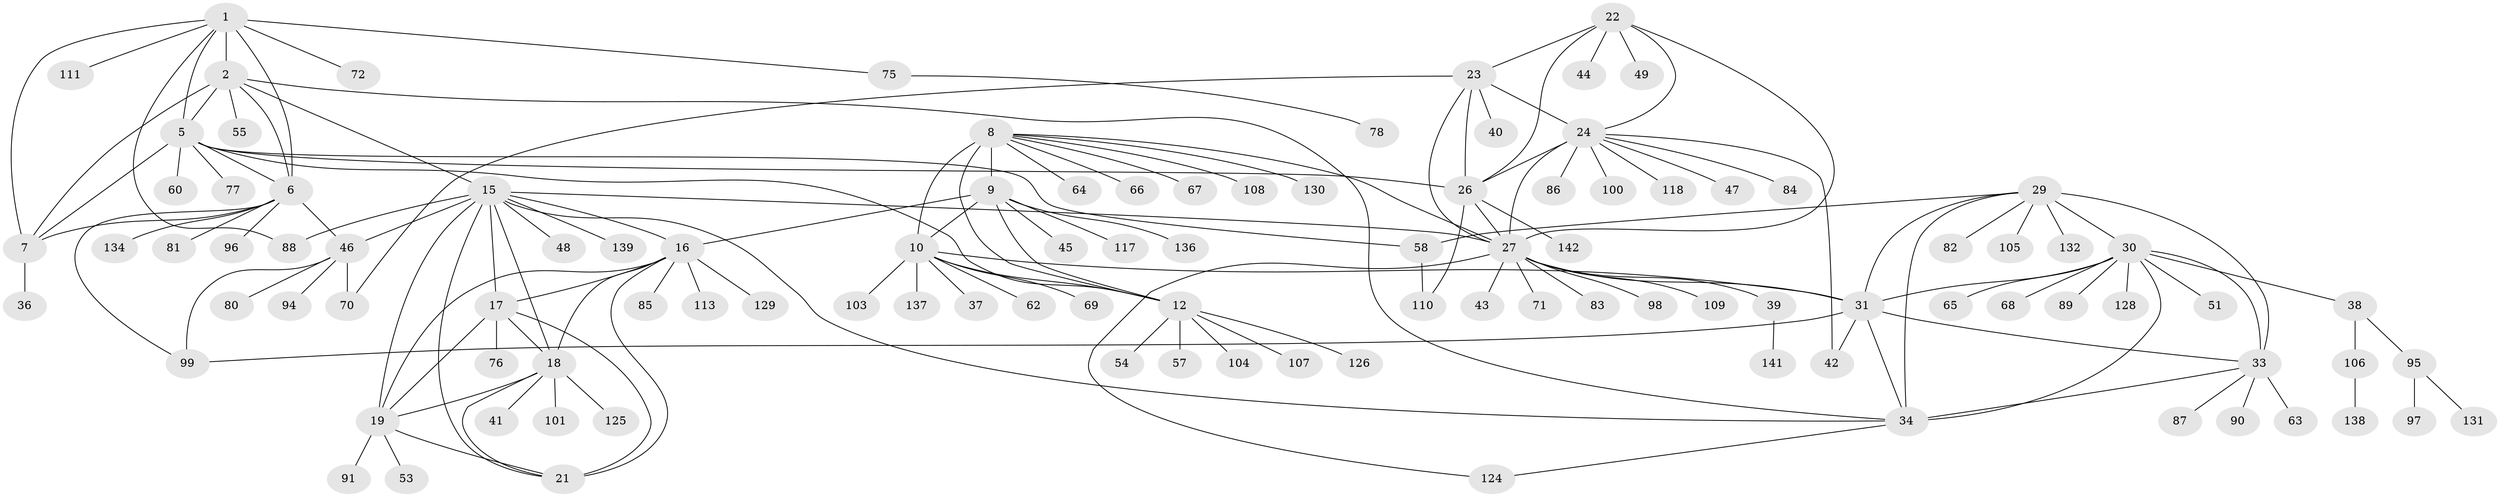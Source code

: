 // original degree distribution, {7: 0.04895104895104895, 8: 0.06993006993006994, 9: 0.03496503496503497, 12: 0.006993006993006993, 11: 0.027972027972027972, 10: 0.03496503496503497, 13: 0.006993006993006993, 14: 0.006993006993006993, 6: 0.006993006993006993, 16: 0.006993006993006993, 2: 0.0979020979020979, 1: 0.6013986013986014, 3: 0.04895104895104895}
// Generated by graph-tools (version 1.1) at 2025/42/03/06/25 10:42:09]
// undirected, 108 vertices, 153 edges
graph export_dot {
graph [start="1"]
  node [color=gray90,style=filled];
  1 [super="+4"];
  2 [super="+3"];
  5 [super="+133"];
  6 [super="+122"];
  7 [super="+140"];
  8 [super="+11"];
  9 [super="+14"];
  10 [super="+13"];
  12 [super="+120"];
  15 [super="+121"];
  16 [super="+135"];
  17 [super="+20"];
  18 [super="+73"];
  19 [super="+56"];
  21 [super="+123"];
  22;
  23 [super="+112"];
  24 [super="+25"];
  26 [super="+28"];
  27 [super="+59"];
  29 [super="+35"];
  30 [super="+32"];
  31 [super="+102"];
  33 [super="+92"];
  34 [super="+50"];
  36 [super="+52"];
  37;
  38;
  39 [super="+127"];
  40;
  41;
  42;
  43;
  44;
  45 [super="+116"];
  46 [super="+61"];
  47;
  48;
  49;
  51 [super="+114"];
  53;
  54;
  55;
  57 [super="+74"];
  58;
  60 [super="+79"];
  62;
  63;
  64;
  65;
  66 [super="+93"];
  67;
  68;
  69;
  70 [super="+119"];
  71;
  72;
  75 [super="+143"];
  76;
  77;
  78;
  80;
  81;
  82;
  83;
  84;
  85;
  86;
  87;
  88;
  89;
  90;
  91;
  94;
  95 [super="+115"];
  96;
  97;
  98;
  99;
  100;
  101;
  103;
  104;
  105;
  106;
  107;
  108;
  109;
  110;
  111;
  113;
  117;
  118;
  124;
  125;
  126;
  128;
  129;
  130;
  131;
  132;
  134;
  136;
  137;
  138;
  139;
  141;
  142;
  1 -- 2 [weight=4];
  1 -- 5 [weight=2];
  1 -- 6 [weight=2];
  1 -- 7 [weight=2];
  1 -- 75;
  1 -- 72;
  1 -- 111;
  1 -- 88;
  2 -- 5 [weight=2];
  2 -- 6 [weight=2];
  2 -- 7 [weight=2];
  2 -- 15;
  2 -- 34;
  2 -- 55;
  5 -- 6;
  5 -- 7;
  5 -- 12;
  5 -- 26;
  5 -- 58;
  5 -- 60;
  5 -- 77;
  6 -- 7;
  6 -- 46;
  6 -- 81;
  6 -- 96;
  6 -- 134;
  6 -- 99;
  7 -- 36;
  8 -- 9 [weight=4];
  8 -- 10 [weight=4];
  8 -- 12 [weight=2];
  8 -- 27;
  8 -- 64;
  8 -- 66;
  8 -- 108;
  8 -- 130;
  8 -- 67;
  9 -- 10 [weight=4];
  9 -- 12 [weight=2];
  9 -- 16;
  9 -- 117;
  9 -- 45;
  9 -- 136;
  10 -- 12 [weight=2];
  10 -- 31;
  10 -- 137;
  10 -- 69;
  10 -- 37;
  10 -- 103;
  10 -- 62;
  12 -- 54;
  12 -- 57;
  12 -- 104;
  12 -- 107;
  12 -- 126;
  15 -- 16;
  15 -- 17 [weight=2];
  15 -- 18;
  15 -- 19;
  15 -- 21;
  15 -- 27;
  15 -- 34;
  15 -- 46;
  15 -- 48;
  15 -- 88;
  15 -- 139;
  16 -- 17 [weight=2];
  16 -- 18;
  16 -- 19;
  16 -- 21;
  16 -- 85;
  16 -- 113;
  16 -- 129;
  17 -- 18 [weight=2];
  17 -- 19 [weight=2];
  17 -- 21 [weight=2];
  17 -- 76;
  18 -- 19;
  18 -- 21;
  18 -- 41;
  18 -- 101;
  18 -- 125;
  19 -- 21;
  19 -- 53;
  19 -- 91;
  22 -- 23;
  22 -- 24 [weight=2];
  22 -- 26 [weight=2];
  22 -- 27;
  22 -- 44;
  22 -- 49;
  23 -- 24 [weight=2];
  23 -- 26 [weight=2];
  23 -- 27;
  23 -- 40;
  23 -- 70;
  24 -- 26 [weight=4];
  24 -- 27 [weight=2];
  24 -- 47;
  24 -- 84;
  24 -- 86;
  24 -- 100;
  24 -- 42;
  24 -- 118;
  26 -- 27 [weight=2];
  26 -- 110;
  26 -- 142;
  27 -- 31;
  27 -- 39;
  27 -- 43;
  27 -- 71;
  27 -- 83;
  27 -- 109;
  27 -- 124;
  27 -- 98;
  29 -- 30 [weight=4];
  29 -- 31 [weight=2];
  29 -- 33 [weight=2];
  29 -- 34 [weight=2];
  29 -- 82;
  29 -- 132;
  29 -- 105;
  29 -- 58;
  30 -- 31 [weight=2];
  30 -- 33 [weight=2];
  30 -- 34 [weight=2];
  30 -- 38;
  30 -- 51;
  30 -- 65;
  30 -- 68;
  30 -- 89;
  30 -- 128;
  31 -- 33;
  31 -- 34;
  31 -- 42;
  31 -- 99;
  33 -- 34;
  33 -- 63;
  33 -- 87;
  33 -- 90;
  34 -- 124;
  38 -- 95;
  38 -- 106;
  39 -- 141;
  46 -- 70;
  46 -- 80;
  46 -- 94;
  46 -- 99;
  58 -- 110;
  75 -- 78;
  95 -- 97;
  95 -- 131;
  106 -- 138;
}
